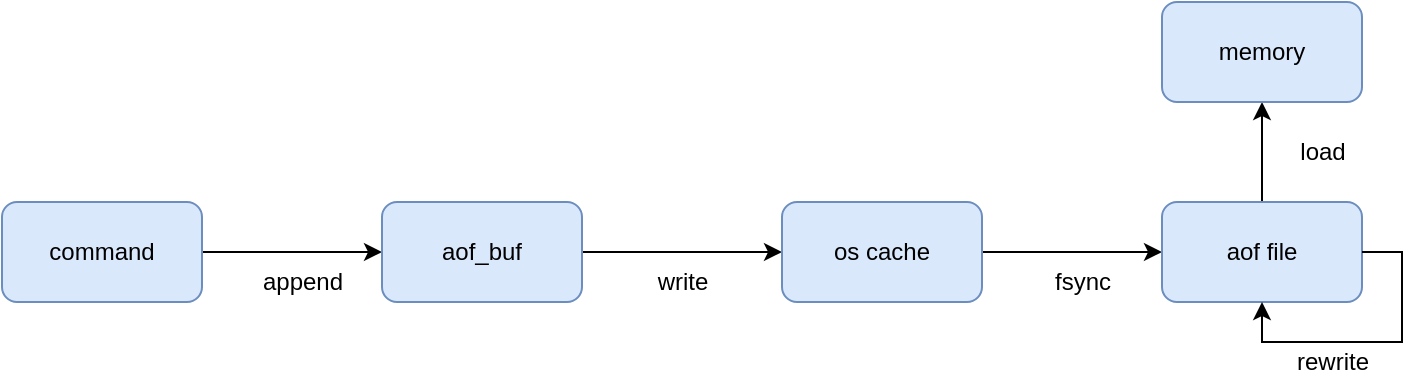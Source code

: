 <mxfile version="15.4.0" type="device"><diagram id="DgFyE7O4ClDgKRR2opm0" name="第 1 页"><mxGraphModel dx="946" dy="628" grid="1" gridSize="10" guides="1" tooltips="1" connect="1" arrows="1" fold="1" page="1" pageScale="1" pageWidth="827" pageHeight="1169" math="0" shadow="0"><root><mxCell id="0"/><mxCell id="1" parent="0"/><mxCell id="eXOoh5UUyEubE7L66YkT-8" style="edgeStyle=orthogonalEdgeStyle;rounded=0;orthogonalLoop=1;jettySize=auto;html=1;exitX=1;exitY=0.5;exitDx=0;exitDy=0;entryX=0;entryY=0.5;entryDx=0;entryDy=0;" parent="1" source="eXOoh5UUyEubE7L66YkT-1" target="eXOoh5UUyEubE7L66YkT-2" edge="1"><mxGeometry relative="1" as="geometry"/></mxCell><mxCell id="eXOoh5UUyEubE7L66YkT-1" value="command" style="rounded=1;whiteSpace=wrap;html=1;fillColor=#dae8fc;strokeColor=#6c8ebf;" parent="1" vertex="1"><mxGeometry x="10" y="160" width="100" height="50" as="geometry"/></mxCell><mxCell id="eXOoh5UUyEubE7L66YkT-9" style="edgeStyle=orthogonalEdgeStyle;rounded=0;orthogonalLoop=1;jettySize=auto;html=1;exitX=1;exitY=0.5;exitDx=0;exitDy=0;entryX=0;entryY=0.5;entryDx=0;entryDy=0;" parent="1" source="eXOoh5UUyEubE7L66YkT-2" target="eXOoh5UUyEubE7L66YkT-3" edge="1"><mxGeometry relative="1" as="geometry"/></mxCell><mxCell id="eXOoh5UUyEubE7L66YkT-2" value="aof_buf" style="rounded=1;whiteSpace=wrap;html=1;fillColor=#dae8fc;strokeColor=#6c8ebf;" parent="1" vertex="1"><mxGeometry x="200" y="160" width="100" height="50" as="geometry"/></mxCell><mxCell id="eXOoh5UUyEubE7L66YkT-10" style="edgeStyle=orthogonalEdgeStyle;rounded=0;orthogonalLoop=1;jettySize=auto;html=1;exitX=1;exitY=0.5;exitDx=0;exitDy=0;entryX=0;entryY=0.5;entryDx=0;entryDy=0;" parent="1" source="eXOoh5UUyEubE7L66YkT-3" target="eXOoh5UUyEubE7L66YkT-4" edge="1"><mxGeometry relative="1" as="geometry"/></mxCell><mxCell id="eXOoh5UUyEubE7L66YkT-3" value="os cache" style="rounded=1;whiteSpace=wrap;html=1;fillColor=#dae8fc;strokeColor=#6c8ebf;" parent="1" vertex="1"><mxGeometry x="400" y="160" width="100" height="50" as="geometry"/></mxCell><mxCell id="eXOoh5UUyEubE7L66YkT-6" style="edgeStyle=orthogonalEdgeStyle;rounded=0;orthogonalLoop=1;jettySize=auto;html=1;exitX=0.5;exitY=0;exitDx=0;exitDy=0;entryX=0.5;entryY=1;entryDx=0;entryDy=0;" parent="1" source="eXOoh5UUyEubE7L66YkT-4" target="eXOoh5UUyEubE7L66YkT-5" edge="1"><mxGeometry relative="1" as="geometry"/></mxCell><mxCell id="eXOoh5UUyEubE7L66YkT-4" value="aof file" style="rounded=1;whiteSpace=wrap;html=1;fillColor=#dae8fc;strokeColor=#6c8ebf;" parent="1" vertex="1"><mxGeometry x="590" y="160" width="100" height="50" as="geometry"/></mxCell><mxCell id="eXOoh5UUyEubE7L66YkT-5" value="memory" style="rounded=1;whiteSpace=wrap;html=1;fillColor=#dae8fc;strokeColor=#6c8ebf;" parent="1" vertex="1"><mxGeometry x="590" y="60" width="100" height="50" as="geometry"/></mxCell><mxCell id="eXOoh5UUyEubE7L66YkT-7" value="load" style="text;html=1;align=center;verticalAlign=middle;resizable=0;points=[];autosize=1;strokeColor=none;fillColor=none;" parent="1" vertex="1"><mxGeometry x="650" y="125" width="40" height="20" as="geometry"/></mxCell><mxCell id="eXOoh5UUyEubE7L66YkT-11" value="append" style="text;html=1;align=center;verticalAlign=middle;resizable=0;points=[];autosize=1;strokeColor=none;fillColor=none;" parent="1" vertex="1"><mxGeometry x="130" y="190" width="60" height="20" as="geometry"/></mxCell><mxCell id="eXOoh5UUyEubE7L66YkT-12" value="write" style="text;html=1;align=center;verticalAlign=middle;resizable=0;points=[];autosize=1;strokeColor=none;fillColor=none;" parent="1" vertex="1"><mxGeometry x="330" y="190" width="40" height="20" as="geometry"/></mxCell><mxCell id="eXOoh5UUyEubE7L66YkT-13" value="fsync" style="text;html=1;align=center;verticalAlign=middle;resizable=0;points=[];autosize=1;strokeColor=none;fillColor=none;" parent="1" vertex="1"><mxGeometry x="530" y="190" width="40" height="20" as="geometry"/></mxCell><mxCell id="eXOoh5UUyEubE7L66YkT-15" value="rewrite" style="text;html=1;align=center;verticalAlign=middle;resizable=0;points=[];autosize=1;strokeColor=none;fillColor=none;" parent="1" vertex="1"><mxGeometry x="650" y="230" width="50" height="20" as="geometry"/></mxCell><mxCell id="aEX6uvxVHkb6E_nm0Xra-2" style="edgeStyle=orthogonalEdgeStyle;rounded=0;orthogonalLoop=1;jettySize=auto;html=1;exitX=1;exitY=0.5;exitDx=0;exitDy=0;entryX=0.5;entryY=1;entryDx=0;entryDy=0;" edge="1" parent="1" source="eXOoh5UUyEubE7L66YkT-4" target="eXOoh5UUyEubE7L66YkT-4"><mxGeometry relative="1" as="geometry"/></mxCell></root></mxGraphModel></diagram></mxfile>